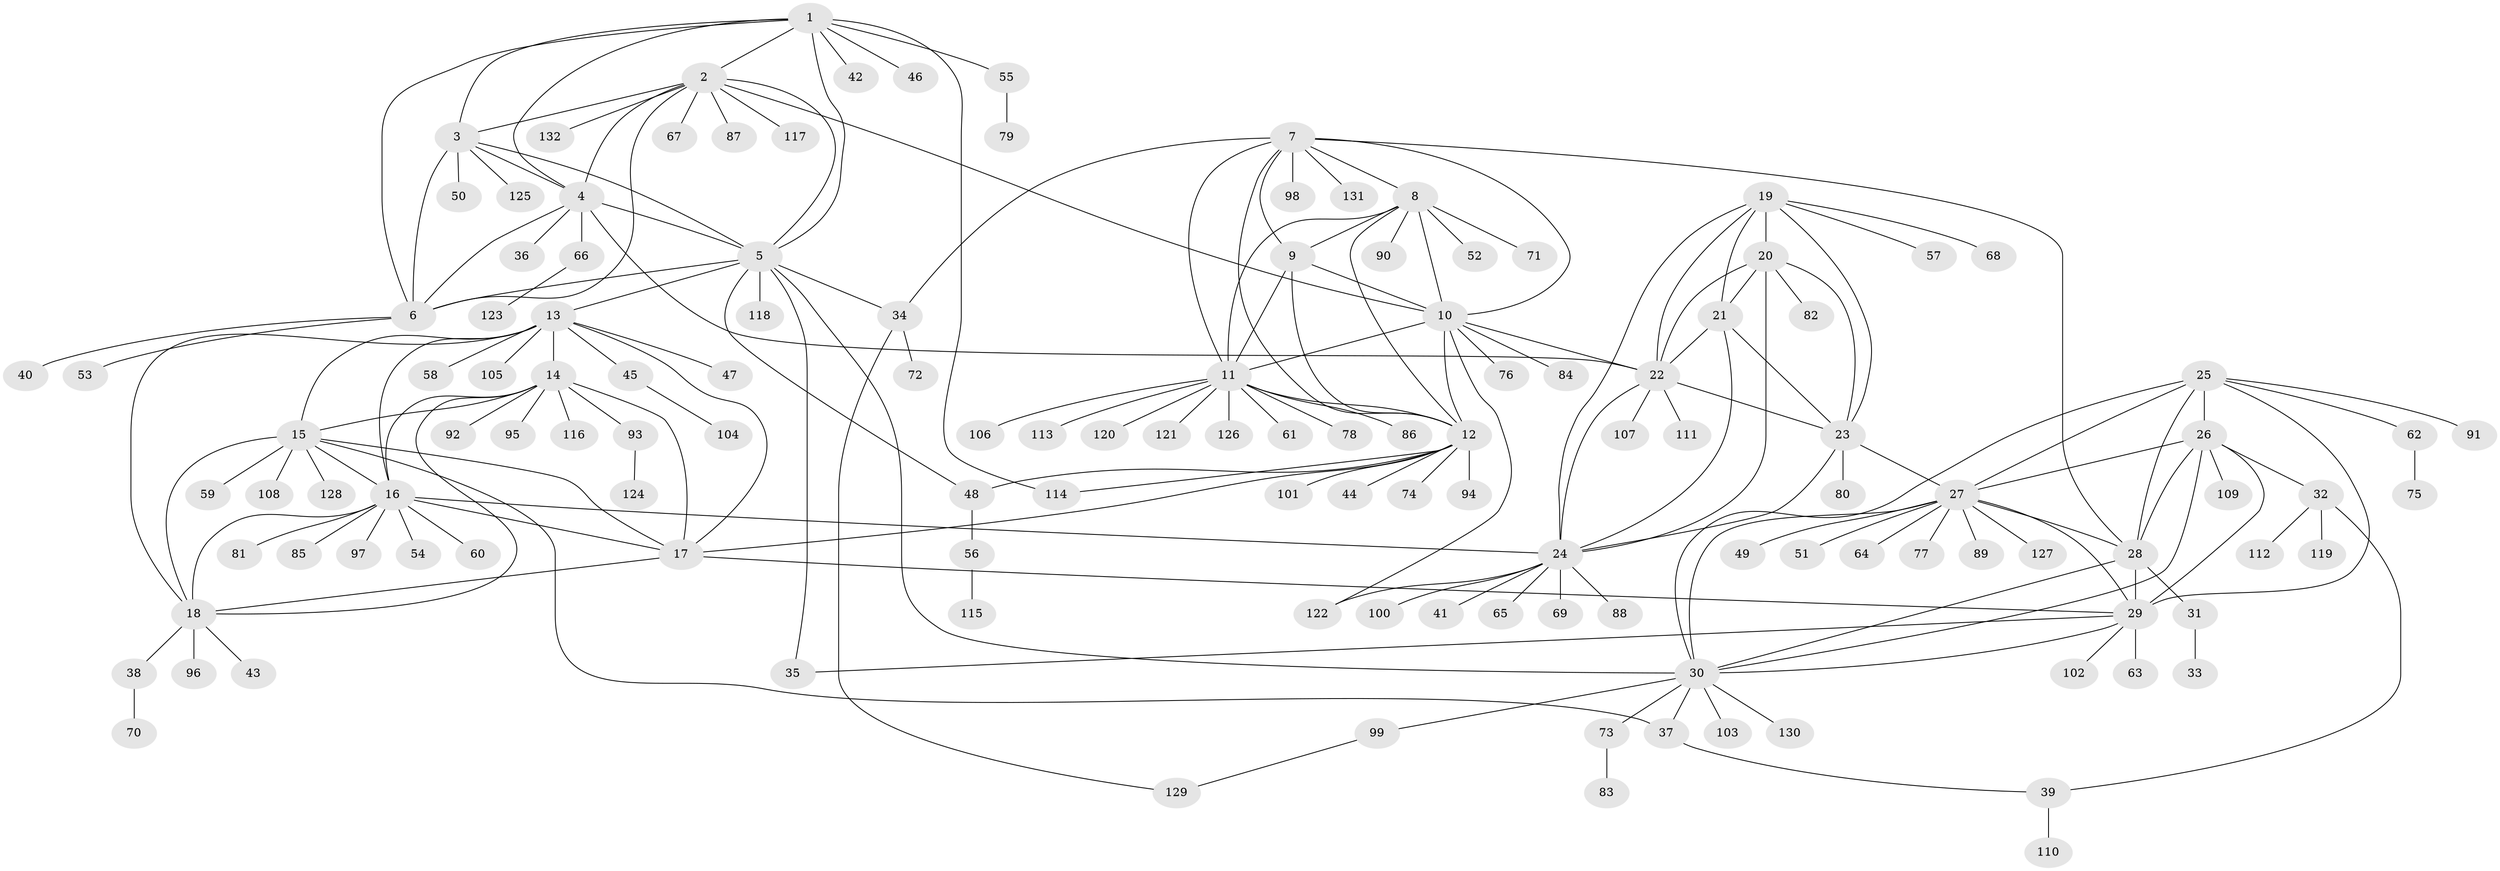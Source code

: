 // Generated by graph-tools (version 1.1) at 2025/37/03/09/25 02:37:19]
// undirected, 132 vertices, 195 edges
graph export_dot {
graph [start="1"]
  node [color=gray90,style=filled];
  1;
  2;
  3;
  4;
  5;
  6;
  7;
  8;
  9;
  10;
  11;
  12;
  13;
  14;
  15;
  16;
  17;
  18;
  19;
  20;
  21;
  22;
  23;
  24;
  25;
  26;
  27;
  28;
  29;
  30;
  31;
  32;
  33;
  34;
  35;
  36;
  37;
  38;
  39;
  40;
  41;
  42;
  43;
  44;
  45;
  46;
  47;
  48;
  49;
  50;
  51;
  52;
  53;
  54;
  55;
  56;
  57;
  58;
  59;
  60;
  61;
  62;
  63;
  64;
  65;
  66;
  67;
  68;
  69;
  70;
  71;
  72;
  73;
  74;
  75;
  76;
  77;
  78;
  79;
  80;
  81;
  82;
  83;
  84;
  85;
  86;
  87;
  88;
  89;
  90;
  91;
  92;
  93;
  94;
  95;
  96;
  97;
  98;
  99;
  100;
  101;
  102;
  103;
  104;
  105;
  106;
  107;
  108;
  109;
  110;
  111;
  112;
  113;
  114;
  115;
  116;
  117;
  118;
  119;
  120;
  121;
  122;
  123;
  124;
  125;
  126;
  127;
  128;
  129;
  130;
  131;
  132;
  1 -- 2;
  1 -- 3;
  1 -- 4;
  1 -- 5;
  1 -- 6;
  1 -- 42;
  1 -- 46;
  1 -- 55;
  1 -- 114;
  2 -- 3;
  2 -- 4;
  2 -- 5;
  2 -- 6;
  2 -- 10;
  2 -- 67;
  2 -- 87;
  2 -- 117;
  2 -- 132;
  3 -- 4;
  3 -- 5;
  3 -- 6;
  3 -- 50;
  3 -- 125;
  4 -- 5;
  4 -- 6;
  4 -- 22;
  4 -- 36;
  4 -- 66;
  5 -- 6;
  5 -- 13;
  5 -- 30;
  5 -- 34;
  5 -- 35;
  5 -- 48;
  5 -- 118;
  6 -- 40;
  6 -- 53;
  7 -- 8;
  7 -- 9;
  7 -- 10;
  7 -- 11;
  7 -- 12;
  7 -- 28;
  7 -- 34;
  7 -- 98;
  7 -- 131;
  8 -- 9;
  8 -- 10;
  8 -- 11;
  8 -- 12;
  8 -- 52;
  8 -- 71;
  8 -- 90;
  9 -- 10;
  9 -- 11;
  9 -- 12;
  10 -- 11;
  10 -- 12;
  10 -- 22;
  10 -- 76;
  10 -- 84;
  10 -- 122;
  11 -- 12;
  11 -- 61;
  11 -- 78;
  11 -- 86;
  11 -- 106;
  11 -- 113;
  11 -- 120;
  11 -- 121;
  11 -- 126;
  12 -- 17;
  12 -- 44;
  12 -- 48;
  12 -- 74;
  12 -- 94;
  12 -- 101;
  12 -- 114;
  13 -- 14;
  13 -- 15;
  13 -- 16;
  13 -- 17;
  13 -- 18;
  13 -- 45;
  13 -- 47;
  13 -- 58;
  13 -- 105;
  14 -- 15;
  14 -- 16;
  14 -- 17;
  14 -- 18;
  14 -- 92;
  14 -- 93;
  14 -- 95;
  14 -- 116;
  15 -- 16;
  15 -- 17;
  15 -- 18;
  15 -- 37;
  15 -- 59;
  15 -- 108;
  15 -- 128;
  16 -- 17;
  16 -- 18;
  16 -- 24;
  16 -- 54;
  16 -- 60;
  16 -- 81;
  16 -- 85;
  16 -- 97;
  17 -- 18;
  17 -- 29;
  18 -- 38;
  18 -- 43;
  18 -- 96;
  19 -- 20;
  19 -- 21;
  19 -- 22;
  19 -- 23;
  19 -- 24;
  19 -- 57;
  19 -- 68;
  20 -- 21;
  20 -- 22;
  20 -- 23;
  20 -- 24;
  20 -- 82;
  21 -- 22;
  21 -- 23;
  21 -- 24;
  22 -- 23;
  22 -- 24;
  22 -- 107;
  22 -- 111;
  23 -- 24;
  23 -- 27;
  23 -- 80;
  24 -- 41;
  24 -- 65;
  24 -- 69;
  24 -- 88;
  24 -- 100;
  24 -- 122;
  25 -- 26;
  25 -- 27;
  25 -- 28;
  25 -- 29;
  25 -- 30;
  25 -- 62;
  25 -- 91;
  26 -- 27;
  26 -- 28;
  26 -- 29;
  26 -- 30;
  26 -- 32;
  26 -- 109;
  27 -- 28;
  27 -- 29;
  27 -- 30;
  27 -- 49;
  27 -- 51;
  27 -- 64;
  27 -- 77;
  27 -- 89;
  27 -- 127;
  28 -- 29;
  28 -- 30;
  28 -- 31;
  29 -- 30;
  29 -- 35;
  29 -- 63;
  29 -- 102;
  30 -- 37;
  30 -- 73;
  30 -- 99;
  30 -- 103;
  30 -- 130;
  31 -- 33;
  32 -- 39;
  32 -- 112;
  32 -- 119;
  34 -- 72;
  34 -- 129;
  37 -- 39;
  38 -- 70;
  39 -- 110;
  45 -- 104;
  48 -- 56;
  55 -- 79;
  56 -- 115;
  62 -- 75;
  66 -- 123;
  73 -- 83;
  93 -- 124;
  99 -- 129;
}
